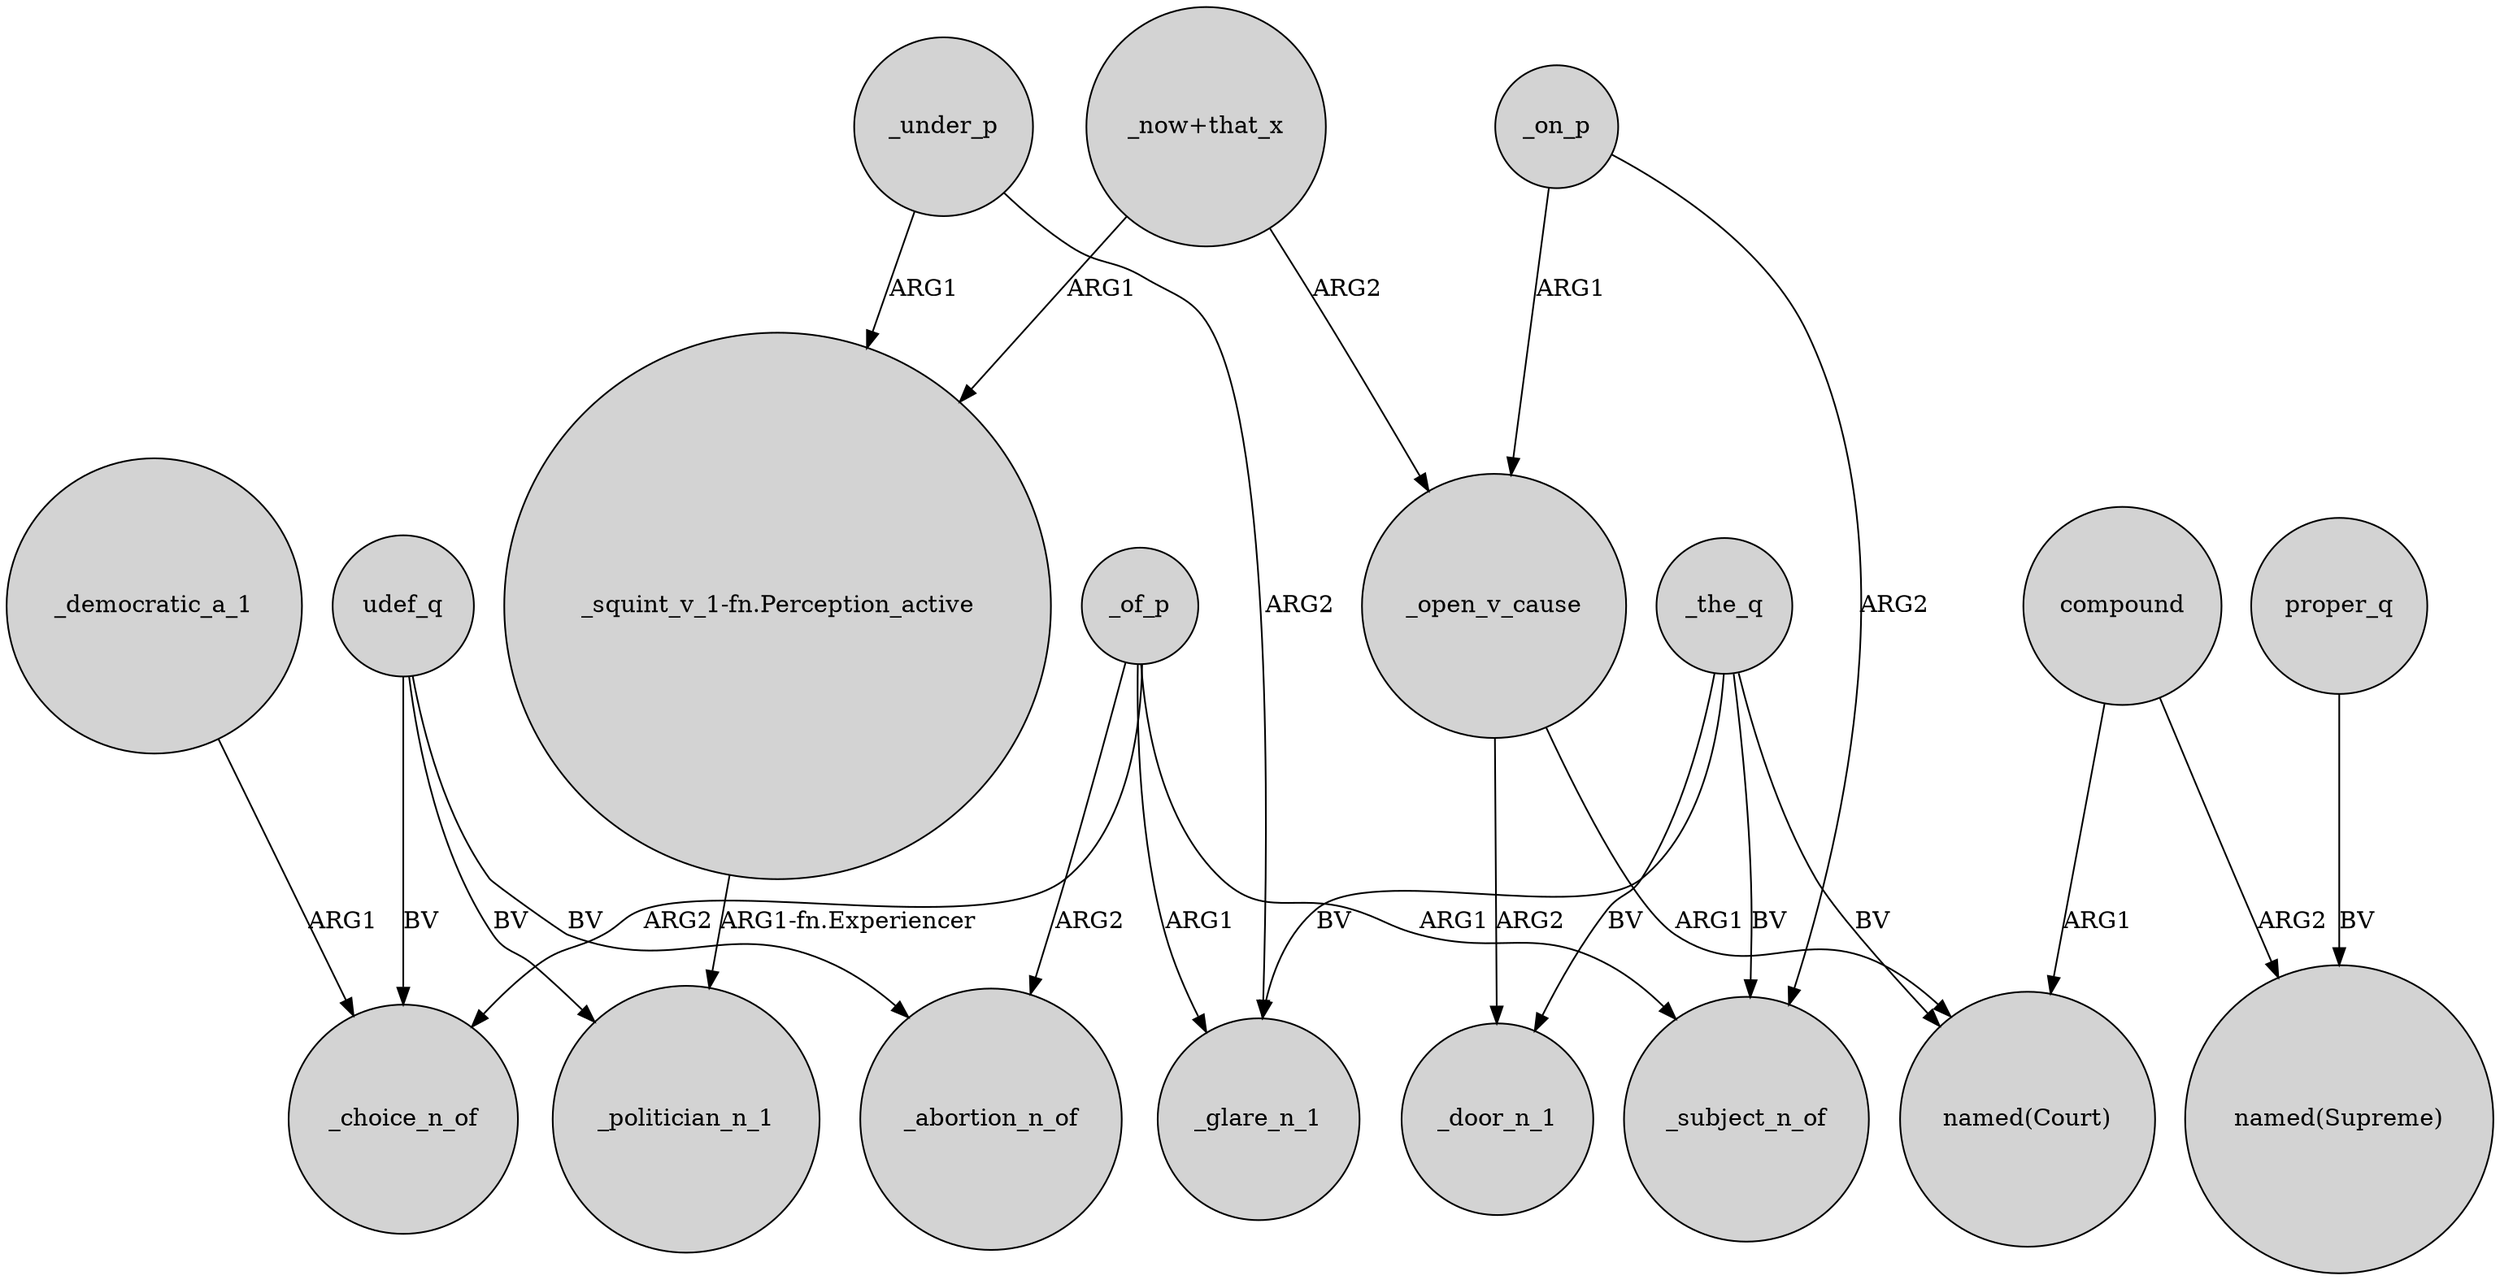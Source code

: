digraph {
	node [shape=circle style=filled]
	_under_p -> "_squint_v_1-fn.Perception_active" [label=ARG1]
	_of_p -> _glare_n_1 [label=ARG1]
	_open_v_cause -> _door_n_1 [label=ARG2]
	_of_p -> _choice_n_of [label=ARG2]
	"_squint_v_1-fn.Perception_active" -> _politician_n_1 [label="ARG1-fn.Experiencer"]
	_open_v_cause -> "named(Court)" [label=ARG1]
	_the_q -> "named(Court)" [label=BV]
	_on_p -> _subject_n_of [label=ARG2]
	_the_q -> _glare_n_1 [label=BV]
	_the_q -> _subject_n_of [label=BV]
	_the_q -> _door_n_1 [label=BV]
	udef_q -> _politician_n_1 [label=BV]
	_of_p -> _subject_n_of [label=ARG1]
	_on_p -> _open_v_cause [label=ARG1]
	udef_q -> _choice_n_of [label=BV]
	compound -> "named(Supreme)" [label=ARG2]
	proper_q -> "named(Supreme)" [label=BV]
	_of_p -> _abortion_n_of [label=ARG2]
	udef_q -> _abortion_n_of [label=BV]
	"_now+that_x" -> _open_v_cause [label=ARG2]
	_democratic_a_1 -> _choice_n_of [label=ARG1]
	_under_p -> _glare_n_1 [label=ARG2]
	"_now+that_x" -> "_squint_v_1-fn.Perception_active" [label=ARG1]
	compound -> "named(Court)" [label=ARG1]
}

